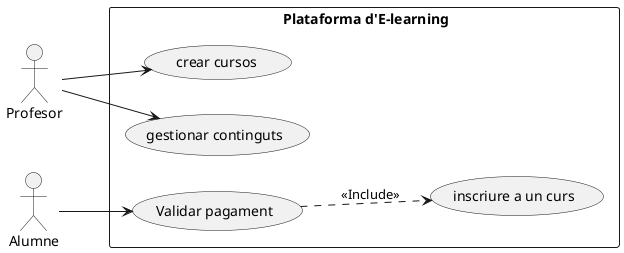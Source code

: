 @startuml
left to right direction

actor Profesor
actor Alumne


rectangle " Plataforma d'E-learning" {
   Profesor --> ( crear cursos)
   Profesor --> (gestionar continguts)

   Alumne --> (Validar pagament)
   (Validar pagament) ..> (inscriure a un curs): << Include >>




}
@enduml